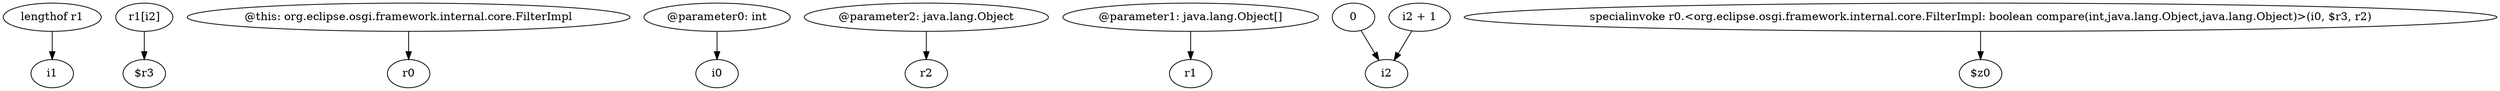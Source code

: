 digraph g {
0[label="lengthof r1"]
1[label="i1"]
0->1[label=""]
2[label="r1[i2]"]
3[label="$r3"]
2->3[label=""]
4[label="@this: org.eclipse.osgi.framework.internal.core.FilterImpl"]
5[label="r0"]
4->5[label=""]
6[label="@parameter0: int"]
7[label="i0"]
6->7[label=""]
8[label="@parameter2: java.lang.Object"]
9[label="r2"]
8->9[label=""]
10[label="@parameter1: java.lang.Object[]"]
11[label="r1"]
10->11[label=""]
12[label="0"]
13[label="i2"]
12->13[label=""]
14[label="specialinvoke r0.<org.eclipse.osgi.framework.internal.core.FilterImpl: boolean compare(int,java.lang.Object,java.lang.Object)>(i0, $r3, r2)"]
15[label="$z0"]
14->15[label=""]
16[label="i2 + 1"]
16->13[label=""]
}